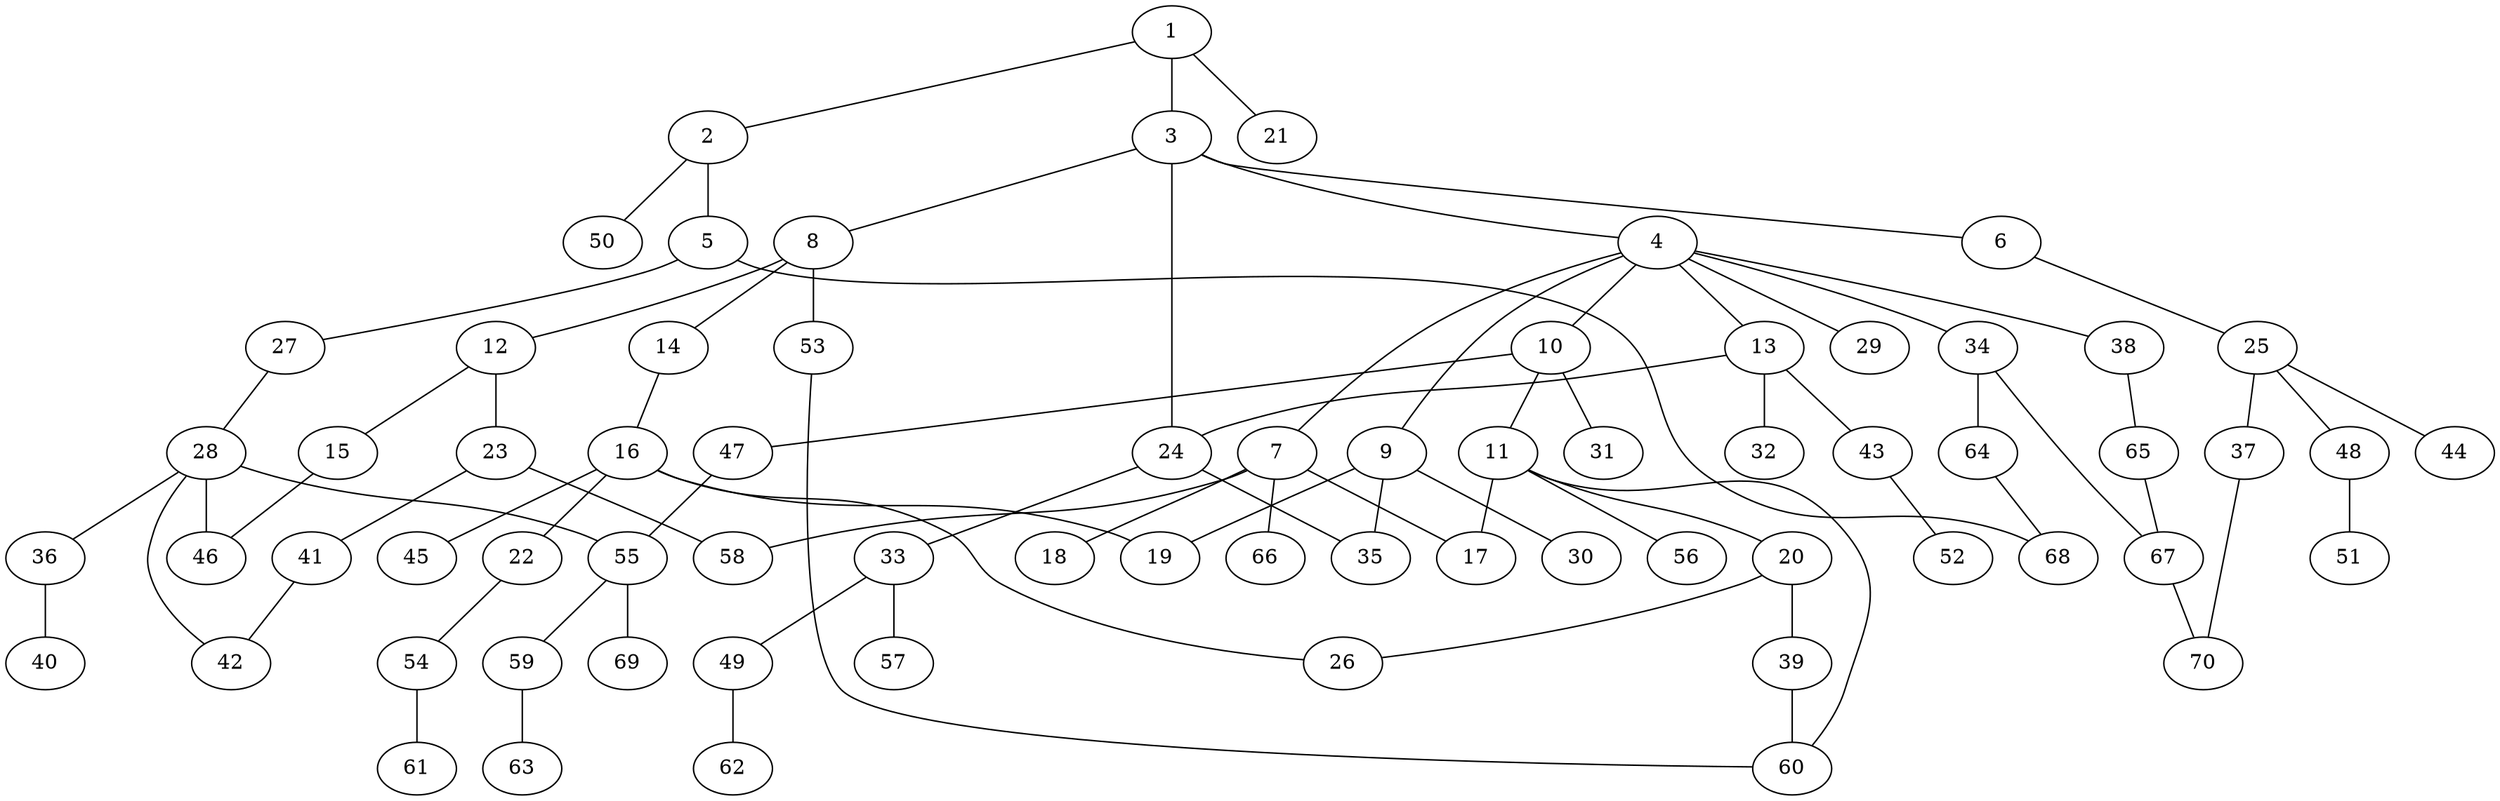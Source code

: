 graph graphname {1--2
1--3
1--21
2--5
2--50
3--4
3--6
3--8
3--24
4--7
4--9
4--10
4--13
4--29
4--34
4--38
5--27
5--68
6--25
7--17
7--18
7--58
7--66
8--12
8--14
8--53
9--19
9--30
9--35
10--11
10--31
10--47
11--17
11--20
11--56
11--60
12--15
12--23
13--24
13--32
13--43
14--16
15--46
16--19
16--22
16--26
16--45
20--26
20--39
22--54
23--41
23--58
24--33
24--35
25--37
25--44
25--48
27--28
28--36
28--42
28--46
28--55
33--49
33--57
34--64
34--67
36--40
37--70
38--65
39--60
41--42
43--52
47--55
48--51
49--62
53--60
54--61
55--59
55--69
59--63
64--68
65--67
67--70
}